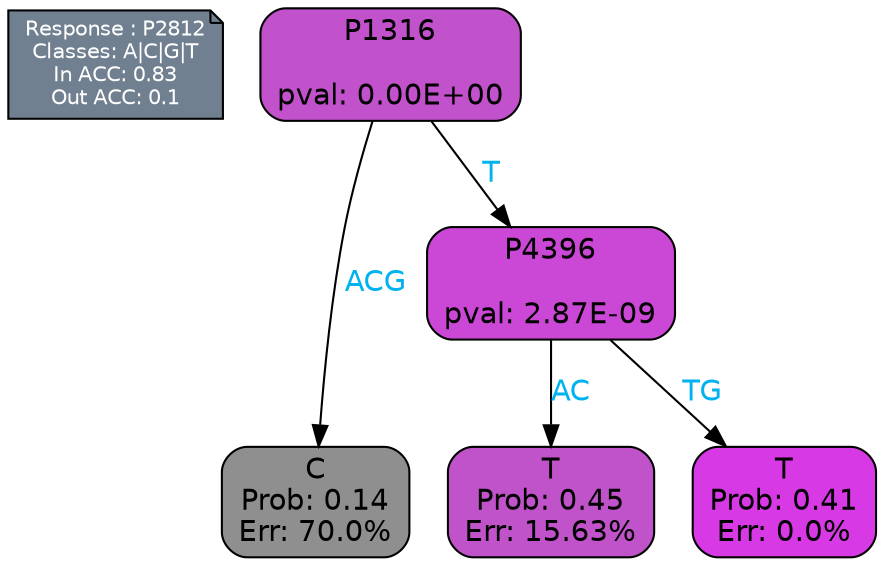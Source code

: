 digraph Tree {
node [shape=box, style="filled, rounded", color="black", fontname=helvetica] ;
graph [ranksep=equally, splines=polylines, bgcolor=transparent, dpi=600] ;
edge [fontname=helvetica] ;
LEGEND [label="Response : P2812
Classes: A|C|G|T
In ACC: 0.83
Out ACC: 0.1
",shape=note,align=left,style=filled,fillcolor="slategray",fontcolor="white",fontsize=10];1 [label="P1316

pval: 0.00E+00", fillcolor="#c251cc"] ;
2 [label="C
Prob: 0.14
Err: 70.0%", fillcolor="#8f8f8f"] ;
3 [label="P4396

pval: 2.87E-09", fillcolor="#cb47d6"] ;
4 [label="T
Prob: 0.45
Err: 15.63%", fillcolor="#c053ca"] ;
5 [label="T
Prob: 0.41
Err: 0.0%", fillcolor="#d739e5"] ;
1 -> 2 [label="ACG",fontcolor=deepskyblue2] ;
1 -> 3 [label="T",fontcolor=deepskyblue2] ;
3 -> 4 [label="AC",fontcolor=deepskyblue2] ;
3 -> 5 [label="TG",fontcolor=deepskyblue2] ;
{rank = same; 2;4;5;}{rank = same; LEGEND;1;}}
